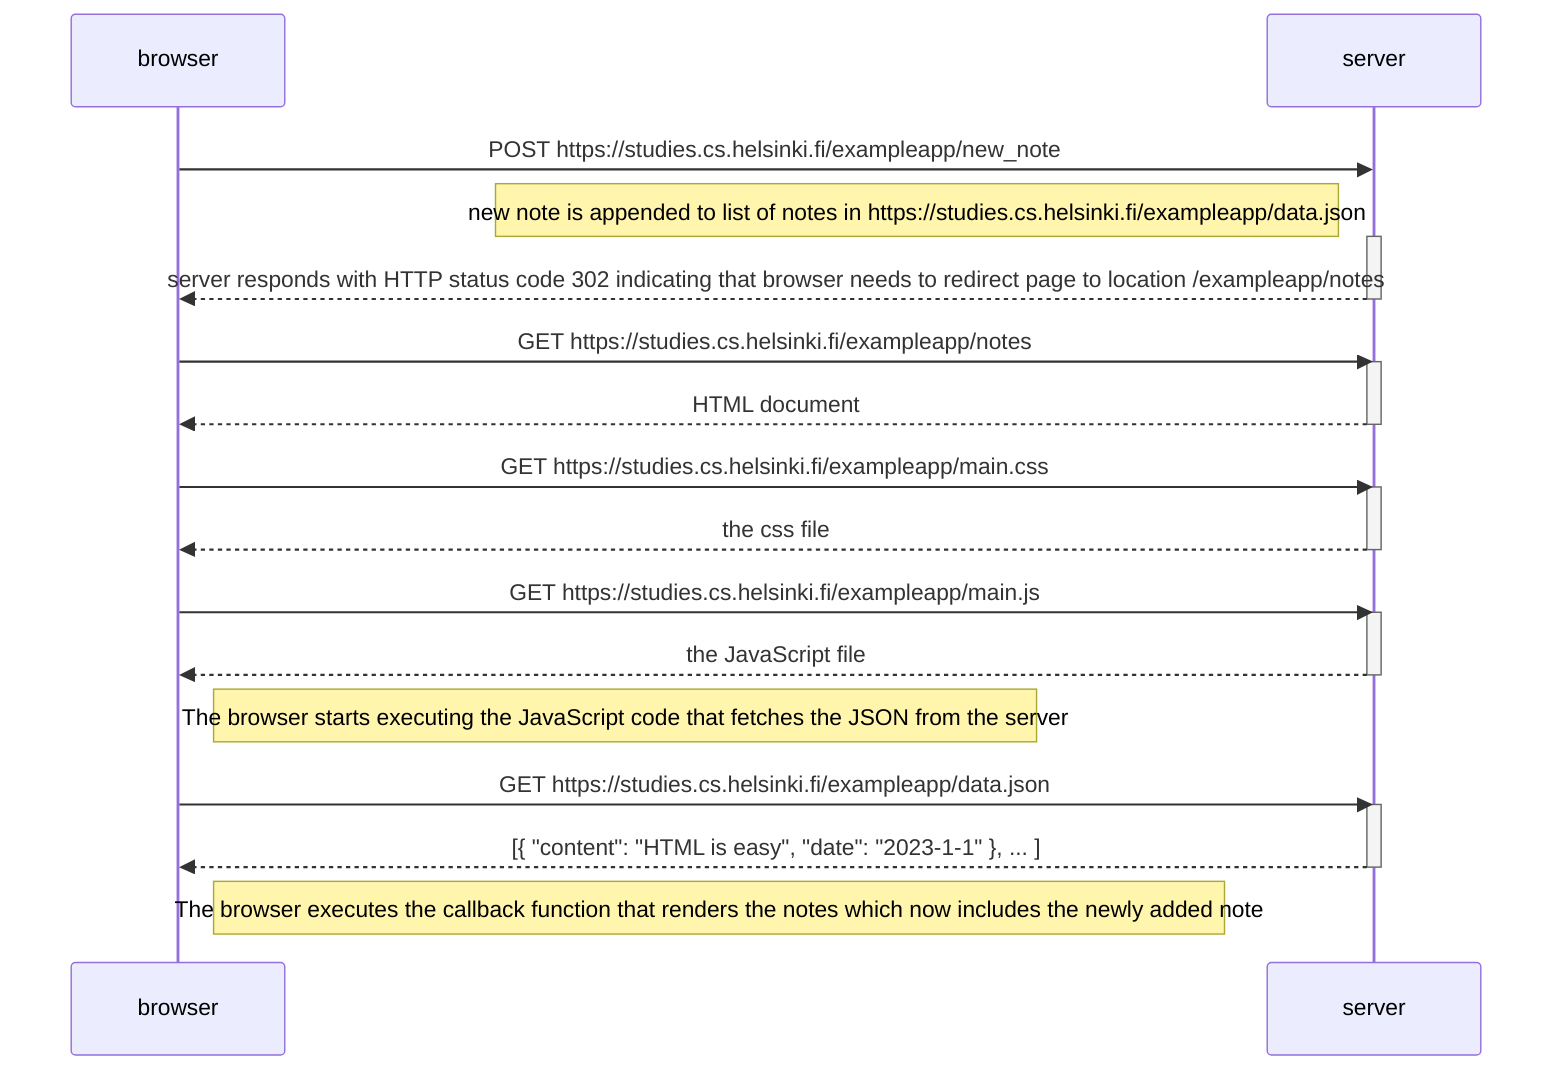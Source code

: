 sequenceDiagram
    participant browser
    participant server

    browser->>server: POST https://studies.cs.helsinki.fi/exampleapp/new_note
    Note left of server: new note is appended to list of notes in https://studies.cs.helsinki.fi/exampleapp/data.json
    activate server
    server-->>browser: server responds with HTTP status code 302 indicating that browser needs to redirect page to location /exampleapp/notes

    deactivate server

    browser->>server: GET https://studies.cs.helsinki.fi/exampleapp/notes
    activate server
    server-->>browser: HTML document
    deactivate server

    browser->>server: GET https://studies.cs.helsinki.fi/exampleapp/main.css
    activate server
    server-->>browser: the css file
    deactivate server

    browser->>server: GET https://studies.cs.helsinki.fi/exampleapp/main.js
    activate server
    server-->>browser: the JavaScript file
    deactivate server

    Note right of browser: The browser starts executing the JavaScript code that fetches the JSON from the server

    browser->>server: GET https://studies.cs.helsinki.fi/exampleapp/data.json
    activate server
    server-->>browser: [{ "content": "HTML is easy", "date": "2023-1-1" }, ... ]
    deactivate server

    Note right of browser: The browser executes the callback function that renders the notes which now includes the newly added note